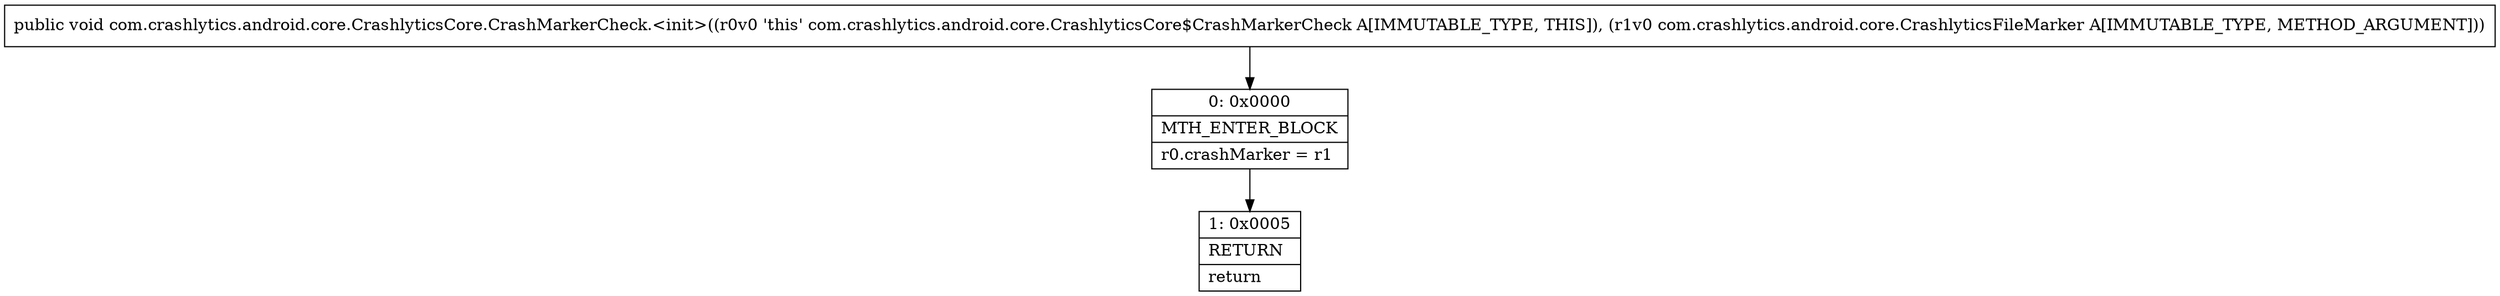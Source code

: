 digraph "CFG forcom.crashlytics.android.core.CrashlyticsCore.CrashMarkerCheck.\<init\>(Lcom\/crashlytics\/android\/core\/CrashlyticsFileMarker;)V" {
Node_0 [shape=record,label="{0\:\ 0x0000|MTH_ENTER_BLOCK\l|r0.crashMarker = r1\l}"];
Node_1 [shape=record,label="{1\:\ 0x0005|RETURN\l|return\l}"];
MethodNode[shape=record,label="{public void com.crashlytics.android.core.CrashlyticsCore.CrashMarkerCheck.\<init\>((r0v0 'this' com.crashlytics.android.core.CrashlyticsCore$CrashMarkerCheck A[IMMUTABLE_TYPE, THIS]), (r1v0 com.crashlytics.android.core.CrashlyticsFileMarker A[IMMUTABLE_TYPE, METHOD_ARGUMENT])) }"];
MethodNode -> Node_0;
Node_0 -> Node_1;
}

